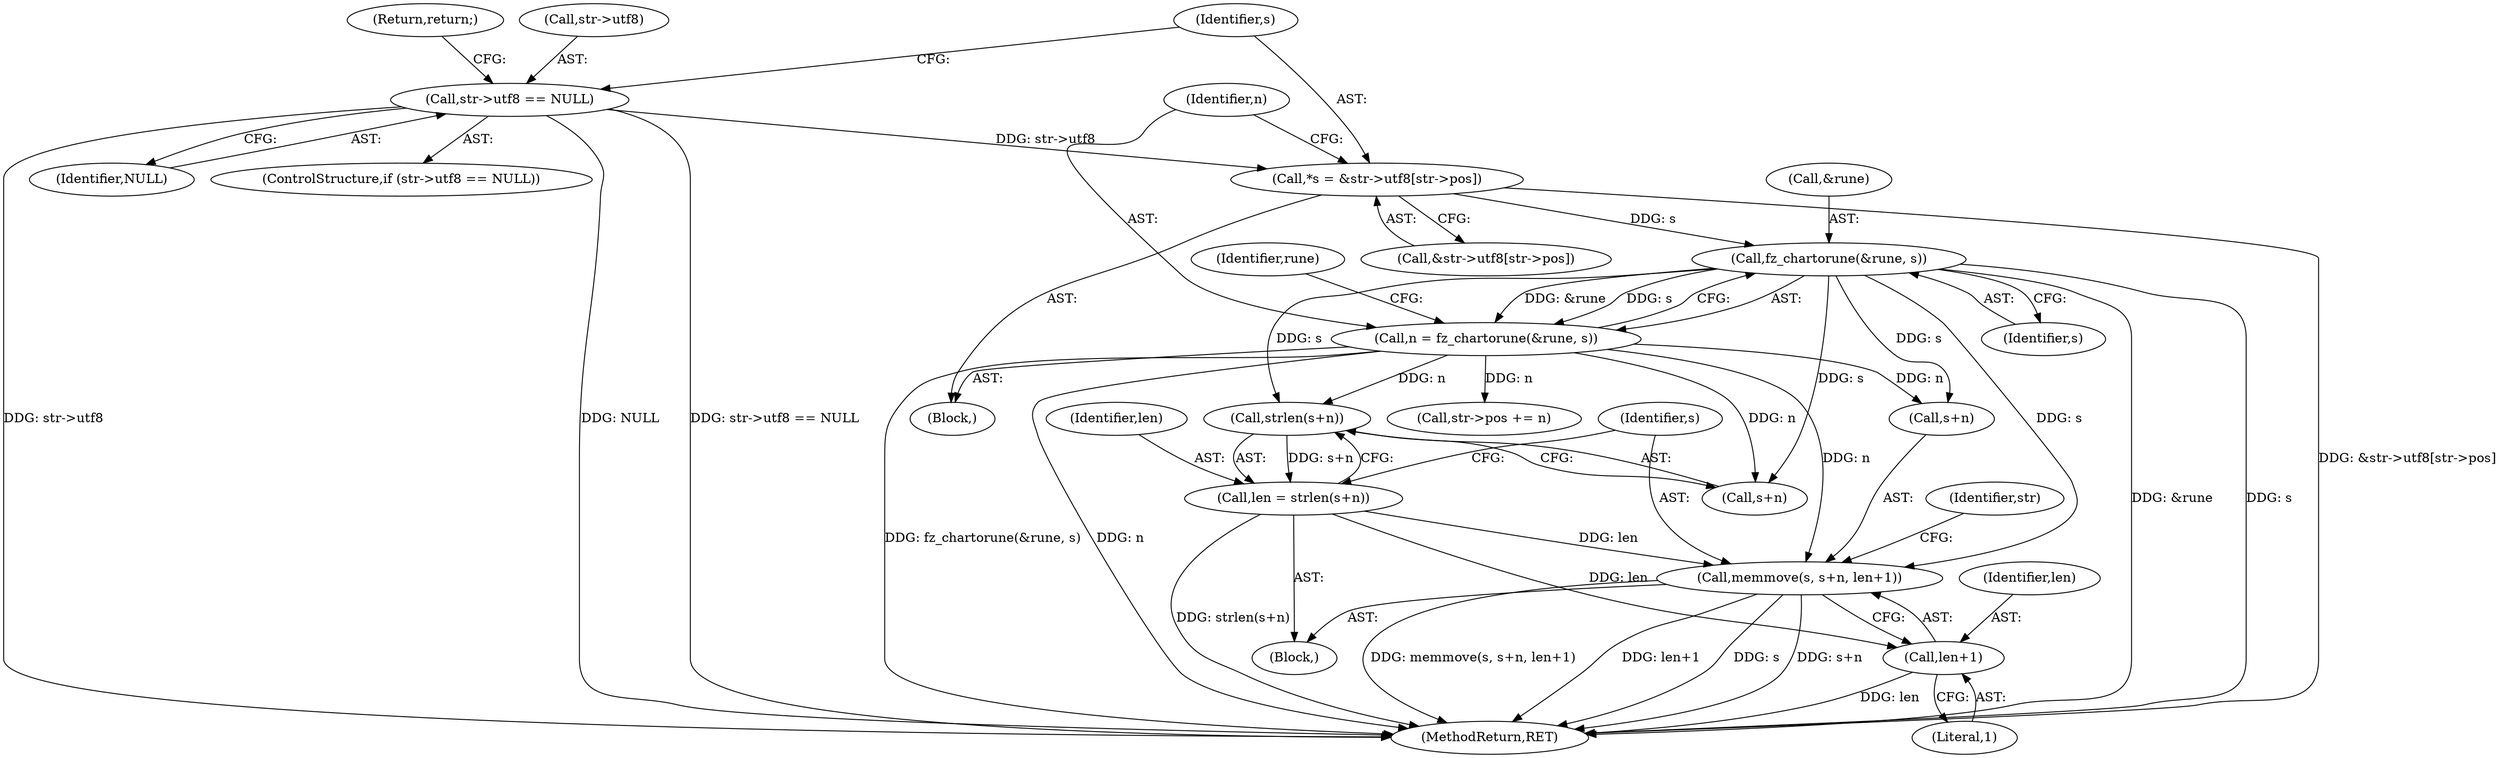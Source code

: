 digraph "1_ghostscript_97096297d409ec6f206298444ba00719607e8ba8_0@API" {
"1000176" [label="(Call,strlen(s+n))"];
"1000135" [label="(Call,fz_chartorune(&rune, s))"];
"1000121" [label="(Call,*s = &str->utf8[str->pos])"];
"1000112" [label="(Call,str->utf8 == NULL)"];
"1000133" [label="(Call,n = fz_chartorune(&rune, s))"];
"1000174" [label="(Call,len = strlen(s+n))"];
"1000180" [label="(Call,memmove(s, s+n, len+1))"];
"1000185" [label="(Call,len+1)"];
"1000135" [label="(Call,fz_chartorune(&rune, s))"];
"1000138" [label="(Identifier,s)"];
"1000190" [label="(Identifier,str)"];
"1000185" [label="(Call,len+1)"];
"1000112" [label="(Call,str->utf8 == NULL)"];
"1000175" [label="(Identifier,len)"];
"1000182" [label="(Call,s+n)"];
"1000176" [label="(Call,strlen(s+n))"];
"1000119" [label="(Block,)"];
"1000117" [label="(Return,return;)"];
"1000196" [label="(MethodReturn,RET)"];
"1000122" [label="(Identifier,s)"];
"1000113" [label="(Call,str->utf8)"];
"1000174" [label="(Call,len = strlen(s+n))"];
"1000187" [label="(Literal,1)"];
"1000180" [label="(Call,memmove(s, s+n, len+1))"];
"1000181" [label="(Identifier,s)"];
"1000186" [label="(Identifier,len)"];
"1000177" [label="(Call,s+n)"];
"1000144" [label="(Call,str->pos += n)"];
"1000116" [label="(Identifier,NULL)"];
"1000173" [label="(Block,)"];
"1000141" [label="(Identifier,rune)"];
"1000121" [label="(Call,*s = &str->utf8[str->pos])"];
"1000123" [label="(Call,&str->utf8[str->pos])"];
"1000133" [label="(Call,n = fz_chartorune(&rune, s))"];
"1000136" [label="(Call,&rune)"];
"1000134" [label="(Identifier,n)"];
"1000111" [label="(ControlStructure,if (str->utf8 == NULL))"];
"1000176" -> "1000174"  [label="AST: "];
"1000176" -> "1000177"  [label="CFG: "];
"1000177" -> "1000176"  [label="AST: "];
"1000174" -> "1000176"  [label="CFG: "];
"1000176" -> "1000174"  [label="DDG: s+n"];
"1000135" -> "1000176"  [label="DDG: s"];
"1000133" -> "1000176"  [label="DDG: n"];
"1000135" -> "1000133"  [label="AST: "];
"1000135" -> "1000138"  [label="CFG: "];
"1000136" -> "1000135"  [label="AST: "];
"1000138" -> "1000135"  [label="AST: "];
"1000133" -> "1000135"  [label="CFG: "];
"1000135" -> "1000196"  [label="DDG: s"];
"1000135" -> "1000196"  [label="DDG: &rune"];
"1000135" -> "1000133"  [label="DDG: &rune"];
"1000135" -> "1000133"  [label="DDG: s"];
"1000121" -> "1000135"  [label="DDG: s"];
"1000135" -> "1000177"  [label="DDG: s"];
"1000135" -> "1000180"  [label="DDG: s"];
"1000135" -> "1000182"  [label="DDG: s"];
"1000121" -> "1000119"  [label="AST: "];
"1000121" -> "1000123"  [label="CFG: "];
"1000122" -> "1000121"  [label="AST: "];
"1000123" -> "1000121"  [label="AST: "];
"1000134" -> "1000121"  [label="CFG: "];
"1000121" -> "1000196"  [label="DDG: &str->utf8[str->pos]"];
"1000112" -> "1000121"  [label="DDG: str->utf8"];
"1000112" -> "1000111"  [label="AST: "];
"1000112" -> "1000116"  [label="CFG: "];
"1000113" -> "1000112"  [label="AST: "];
"1000116" -> "1000112"  [label="AST: "];
"1000117" -> "1000112"  [label="CFG: "];
"1000122" -> "1000112"  [label="CFG: "];
"1000112" -> "1000196"  [label="DDG: NULL"];
"1000112" -> "1000196"  [label="DDG: str->utf8 == NULL"];
"1000112" -> "1000196"  [label="DDG: str->utf8"];
"1000133" -> "1000119"  [label="AST: "];
"1000134" -> "1000133"  [label="AST: "];
"1000141" -> "1000133"  [label="CFG: "];
"1000133" -> "1000196"  [label="DDG: n"];
"1000133" -> "1000196"  [label="DDG: fz_chartorune(&rune, s)"];
"1000133" -> "1000144"  [label="DDG: n"];
"1000133" -> "1000177"  [label="DDG: n"];
"1000133" -> "1000180"  [label="DDG: n"];
"1000133" -> "1000182"  [label="DDG: n"];
"1000174" -> "1000173"  [label="AST: "];
"1000175" -> "1000174"  [label="AST: "];
"1000181" -> "1000174"  [label="CFG: "];
"1000174" -> "1000196"  [label="DDG: strlen(s+n)"];
"1000174" -> "1000180"  [label="DDG: len"];
"1000174" -> "1000185"  [label="DDG: len"];
"1000180" -> "1000173"  [label="AST: "];
"1000180" -> "1000185"  [label="CFG: "];
"1000181" -> "1000180"  [label="AST: "];
"1000182" -> "1000180"  [label="AST: "];
"1000185" -> "1000180"  [label="AST: "];
"1000190" -> "1000180"  [label="CFG: "];
"1000180" -> "1000196"  [label="DDG: len+1"];
"1000180" -> "1000196"  [label="DDG: s"];
"1000180" -> "1000196"  [label="DDG: s+n"];
"1000180" -> "1000196"  [label="DDG: memmove(s, s+n, len+1)"];
"1000185" -> "1000187"  [label="CFG: "];
"1000186" -> "1000185"  [label="AST: "];
"1000187" -> "1000185"  [label="AST: "];
"1000185" -> "1000196"  [label="DDG: len"];
}
